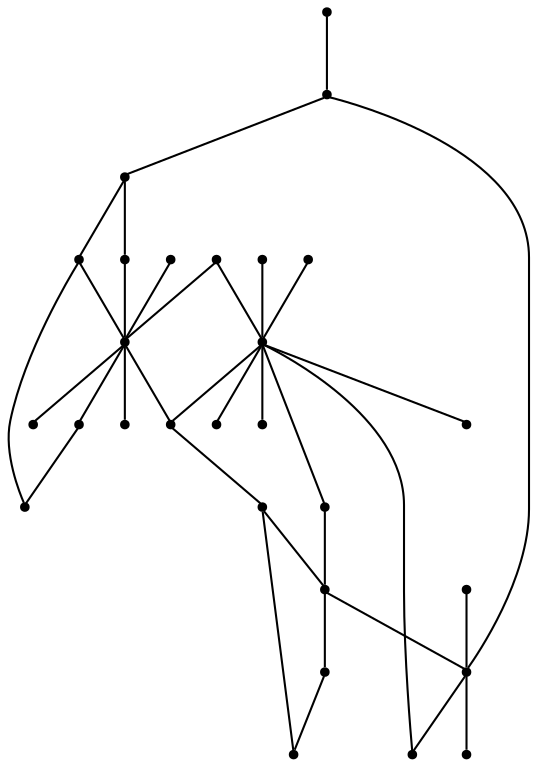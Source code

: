 graph {
  node [shape=point,comment="{\"directed\":false,\"doi\":\"10.1007/3-540-37623-2_13\",\"figure\":\"4 (1)\"}"]

  v0 [pos="635.9579559113752,315.29275349208297"]
  v1 [pos="636.3174132238684,278.9833205086845"]
  v2 [pos="600.476579989192,389.78024891444625"]
  v3 [pos="562.9835275176505,315.9395989917574"]
  v4 [pos="563.2283584346903,389.78024891444625"]
  v5 [pos="562.9835275176506,278.9833205086845"]
  v6 [pos="489.95589505436794,353.1938053312756"]
  v7 [pos="636.8205708019141,353.728180839902"]
  v8 [pos="526.844770568706,389.78024891444625"]
  v9 [pos="489.0620921194691,278.69690032232387"]
  v10 [pos="488.97978238771793,315.8677555265882"]
  v11 [pos="267.62174736430086,352.89581389654256"]
  v12 [pos="378.1830466994,352.89581389654256"]
  v13 [pos="452.4211949394916,352.32189269292934"]
  v14 [pos="452.3493130146212,389.78024891444625"]
  v15 [pos="414.55622265455065,390.15211831955696"]
  v16 [pos="378.7174559059939,389.78024891444625"]
  v17 [pos="378.1830466994,463.76674742925746"]
  v18 [pos="341.4692184554452,537.0323317391533"]
  v19 [pos="452.0200899836635,500.65111886887337"]
  v20 [pos="415.0604293717032,537.6083510262627"]
  v21 [pos="378.4299123104653,537.6083510262627"]
  v22 [pos="303.31876906109517,389.78024891444625"]
  v23 [pos="303.8938562521525,500.3625370207288"]
  v24 [pos="266.9331147089911,389.78024891444625"]
  v25 [pos="230.66103761323365,278.9833205086845"]
  v26 [pos="230.87663569970363,390.0698480151949"]
  v27 [pos="193.9169909837904,279.52812285650356"]

  v0 -- v1 [id="-1",pos="635.9579559113752,315.29275349208297 636.3174132238684,278.9833205086845 636.3174132238684,278.9833205086845 636.3174132238684,278.9833205086845"]
  v27 -- v25 [id="-2",pos="193.9169909837904,279.52812285650356 230.66103761323365,278.9833205086845 230.66103761323365,278.9833205086845 230.66103761323365,278.9833205086845"]
  v25 -- v9 [id="-3",pos="230.66103761323365,278.9833205086845 489.0620921194691,278.69690032232387 489.0620921194691,278.69690032232387 489.0620921194691,278.69690032232387"]
  v9 -- v5 [id="-4",pos="489.0620921194691,278.69690032232387 562.9835275176506,278.9833205086845 562.9835275176506,278.9833205086845 562.9835275176506,278.9833205086845"]
  v5 -- v1 [id="-5",pos="562.9835275176506,278.9833205086845 636.3174132238684,278.9833205086845 636.3174132238684,278.9833205086845 636.3174132238684,278.9833205086845"]
  v26 -- v11 [id="-6",pos="230.87663569970363,390.0698480151949 267.62174736430086,352.89581389654256 267.62174736430086,352.89581389654256 267.62174736430086,352.89581389654256"]
  v25 -- v11 [id="-7",pos="230.66103761323365,278.9833205086845 230.25888351829863,353.1126158578056 230.25888351829863,353.1126158578056 230.25888351829863,353.1126158578056 267.62174736430086,352.89581389654256 267.62174736430086,352.89581389654256 267.62174736430086,352.89581389654256"]
  v2 -- v3 [id="-8",pos="600.476579989192,389.78024891444625 562.9835275176505,315.9395989917574 562.9835275176505,315.9395989917574 562.9835275176505,315.9395989917574"]
  v11 -- v22 [id="-9",pos="267.62174736430086,352.89581389654256 303.31876906109517,389.78024891444625 303.31876906109517,389.78024891444625 303.31876906109517,389.78024891444625"]
  v3 -- v4 [id="-10",pos="562.9835275176505,315.9395989917574 563.2283584346903,389.78024891444625 563.2283584346903,389.78024891444625 563.2283584346903,389.78024891444625"]
  v5 -- v3 [id="-11",pos="562.9835275176506,278.9833205086845 562.9835275176505,315.9395989917574 562.9835275176505,315.9395989917574 562.9835275176505,315.9395989917574"]
  v3 -- v6 [id="-12",pos="562.9835275176505,315.9395989917574 489.95589505436794,353.1938053312756 489.95589505436794,353.1938053312756 489.95589505436794,353.1938053312756"]
  v3 -- v7 [id="-13",pos="562.9835275176505,315.9395989917574 636.8205708019141,353.728180839902 636.8205708019141,353.728180839902 636.8205708019141,353.728180839902"]
  v8 -- v3 [id="-14",pos="526.844770568706,389.78024891444625 562.9835275176505,315.9395989917574 562.9835275176505,315.9395989917574 562.9835275176505,315.9395989917574"]
  v8 -- v17 [id="-15",pos="526.844770568706,389.78024891444625 525.9404921387851,463.98348581223274 525.9404921387851,463.98348581223274 525.9404921387851,463.98348581223274 378.1830466994,463.76674742925746 378.1830466994,463.76674742925746 378.1830466994,463.76674742925746"]
  v23 -- v17 [id="-16",pos="303.8938562521525,500.3625370207288 378.1830466994,463.76674742925746 378.1830466994,463.76674742925746 378.1830466994,463.76674742925746"]
  v17 -- v22 [id="-17",pos="378.1830466994,463.76674742925746 304.1782365343133,463.98348581223274 304.1782365343133,463.98348581223274 304.1782365343133,463.98348581223274 303.31876906109517,389.78024891444625 303.31876906109517,389.78024891444625 303.31876906109517,389.78024891444625"]
  v9 -- v10 [id="-18",pos="489.0620921194691,278.69690032232387 488.97978238771793,315.8677555265882 488.97978238771793,315.8677555265882 488.97978238771793,315.8677555265882"]
  v3 -- v0 [id="-19",pos="562.9835275176505,315.9395989917574 635.9579559113752,315.29275349208297 635.9579559113752,315.29275349208297 635.9579559113752,315.29275349208297"]
  v10 -- v3 [id="-20",pos="488.97978238771793,315.8677555265882 562.9835275176505,315.9395989917574 562.9835275176505,315.9395989917574 562.9835275176505,315.9395989917574"]
  v11 -- v24 [id="-21",pos="267.62174736430086,352.89581389654256 266.9331147089911,389.78024891444625 266.9331147089911,389.78024891444625 266.9331147089911,389.78024891444625"]
  v12 -- v11 [id="-22",pos="378.1830466994,352.89581389654256 267.62174736430086,352.89581389654256 267.62174736430086,352.89581389654256 267.62174736430086,352.89581389654256"]
  v13 -- v12 [id="-23",pos="452.4211949394916,352.32189269292934 378.1830466994,352.89581389654256 378.1830466994,352.89581389654256 378.1830466994,352.89581389654256"]
  v6 -- v13 [id="-24",pos="489.95589505436794,353.1938053312756 452.4211949394916,352.32189269292934 452.4211949394916,352.32189269292934 452.4211949394916,352.32189269292934"]
  v21 -- v17 [id="-25",pos="378.4299123104653,537.6083510262627 378.1830466994,463.76674742925746 378.1830466994,463.76674742925746 378.1830466994,463.76674742925746"]
  v17 -- v20 [id="-26",pos="378.1830466994,463.76674742925746 415.0604293717032,537.6083510262627 415.0604293717032,537.6083510262627 415.0604293717032,537.6083510262627"]
  v17 -- v19 [id="-27",pos="378.1830466994,463.76674742925746 452.0200899836635,500.65111886887337 452.0200899836635,500.65111886887337 452.0200899836635,500.65111886887337"]
  v17 -- v6 [id="-28",pos="378.1830466994,463.76674742925746 415.05939612864336,427.0251728239515 415.05939612864336,427.0251728239515 415.05939612864336,427.0251728239515 488.9787491446581,427.0251728239515 488.9787491446581,427.0251728239515 488.9787491446581,427.0251728239515 489.95589505436794,353.1938053312756 489.95589505436794,353.1938053312756 489.95589505436794,353.1938053312756"]
  v17 -- v16 [id="-29",pos="378.1830466994,463.76674742925746 378.7174559059939,389.78024891444625 378.7174559059939,389.78024891444625 378.7174559059939,389.78024891444625"]
  v12 -- v15 [id="-30",pos="378.1830466994,352.89581389654256 414.55622265455065,390.15211831955696 414.55622265455065,390.15211831955696 414.55622265455065,390.15211831955696"]
  v17 -- v18 [id="-31",pos="378.1830466994,463.76674742925746 341.4692184554452,537.0323317391533 341.4692184554452,537.0323317391533 341.4692184554452,537.0323317391533"]
  v15 -- v14 [id="-32",pos="414.55622265455065,390.15211831955696 452.3493130146212,389.78024891444625 452.3493130146212,389.78024891444625 452.3493130146212,389.78024891444625"]
  v14 -- v13 [id="-33",pos="452.3493130146212,389.78024891444625 452.4211949394916,352.32189269292934 452.4211949394916,352.32189269292934 452.4211949394916,352.32189269292934"]
  v16 -- v12 [id="-34",pos="378.7174559059939,389.78024891444625 378.1830466994,352.89581389654256 378.1830466994,352.89581389654256 378.1830466994,352.89581389654256"]
}